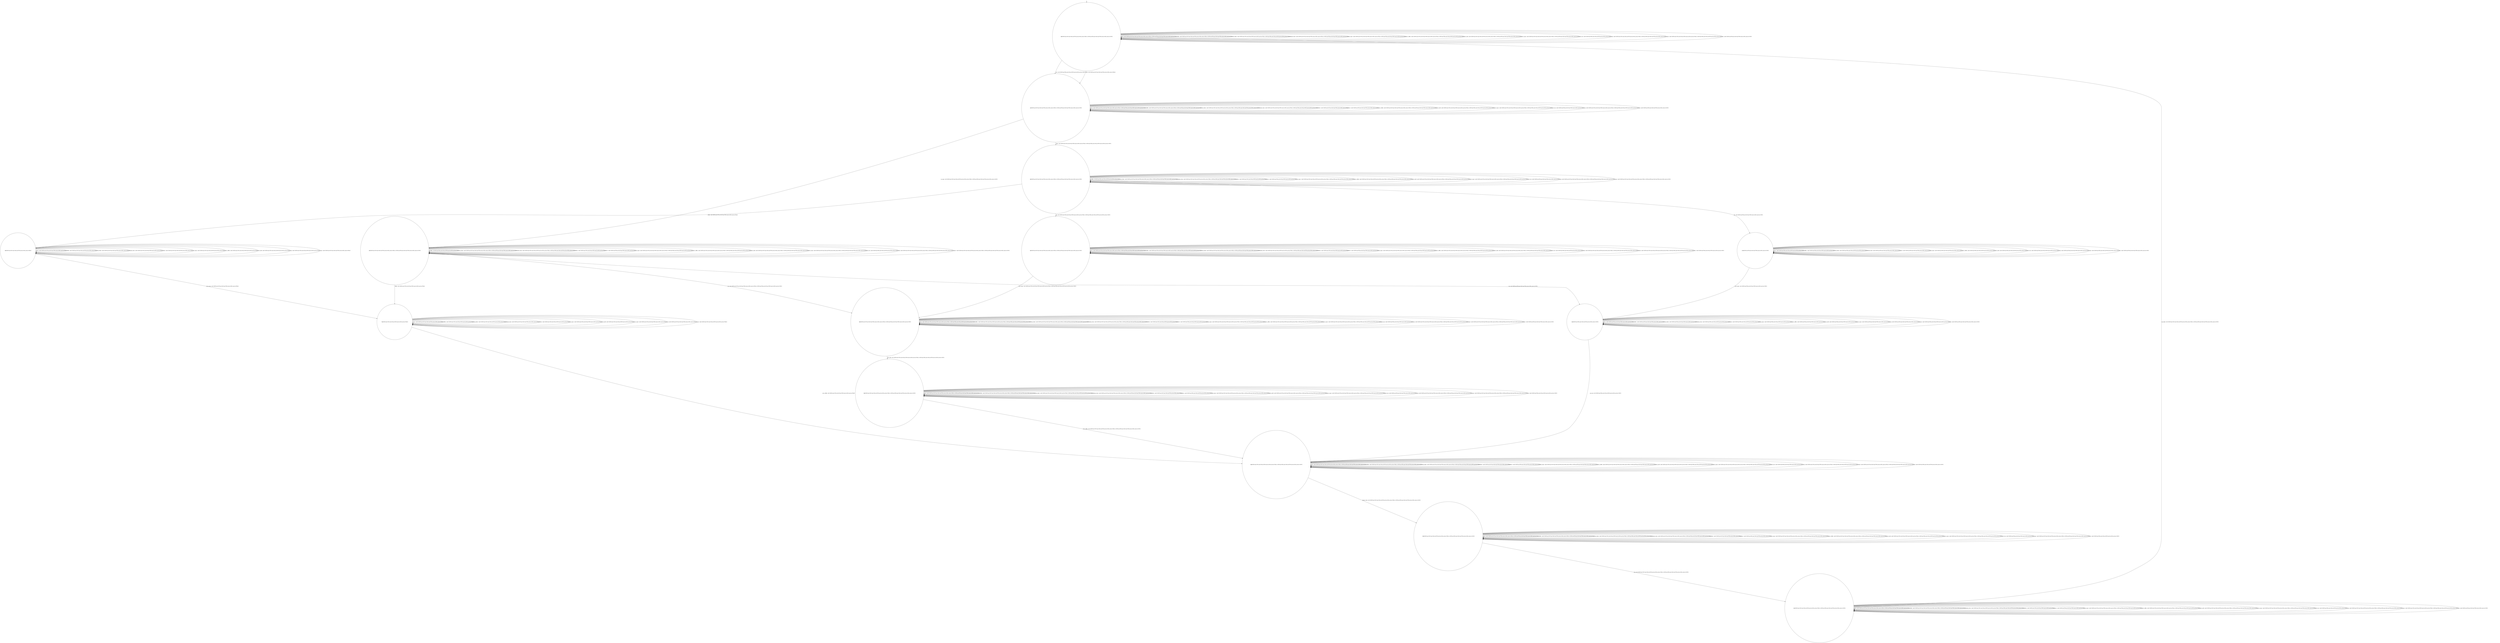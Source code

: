 digraph g {
	edge [lblstyle="above, sloped"];
	s0 [shape="circle" label="0@[((EUR and COF and CAP and TON and not DOL and not TEA) or (EUR and TEA and CAP and TON and not DOL and not COF))]"];
	s1 [shape="circle" label="1@[((EUR and COF and CAP and TON and not DOL and not TEA) or (EUR and TEA and CAP and TON and not DOL and not COF))]"];
	s2 [shape="circle" label="2@[((EUR and COF and CAP and TON and not DOL and not TEA) or (EUR and TEA and CAP and TON and not DOL and not COF))]"];
	s3 [shape="circle" label="3@[((EUR and COF and CAP and TON and not DOL and not TEA) or (EUR and TEA and CAP and TON and not DOL and not COF))]"];
	s4 [shape="circle" label="4@[((EUR and COF and CAP and TON and not DOL and not TEA) or (EUR and TEA and CAP and TON and not DOL and not COF))]"];
	s5 [shape="circle" label="5@[((EUR and COF and CAP and TON and not DOL and not TEA))]"];
	s6 [shape="circle" label="6@[((EUR and COF and CAP and TON and not DOL and not TEA) or (EUR and TEA and CAP and TON and not DOL and not COF))]"];
	s7 [shape="circle" label="7@[((EUR and COF and CAP and TON and not DOL and not TEA))]"];
	s8 [shape="circle" label="8@[((EUR and COF and CAP and TON and not DOL and not TEA) or (EUR and TEA and CAP and TON and not DOL and not COF))]"];
	s9 [shape="circle" label="9@[((EUR and COF and CAP and TON and not DOL and not TEA) or (EUR and TEA and CAP and TON and not DOL and not COF))]"];
	s10 [shape="circle" label="10@[((EUR and COF and CAP and TON and not DOL and not TEA) or (EUR and TEA and CAP and TON and not DOL and not COF))]"];
	s11 [shape="circle" label="11@[((EUR and COF and CAP and TON and not DOL and not TEA) or (EUR and TEA and CAP and TON and not DOL and not COF))]"];
	s12 [shape="circle" label="12@[((EUR and TEA and CAP and TON and not DOL and not COF))]"];
	s13 [shape="circle" label="13@[((EUR and TEA and CAP and TON and not DOL and not COF))]"];
	s0 -> s0 [label="cap / nok() [((EUR and COF and CAP and TON and not DOL and not TEA) or (EUR and TEA and CAP and TON and not DOL and not COF))]"];
	s0 -> s0 [label="coffee / nok() [((EUR and COF and CAP and TON and not DOL and not TEA) or (EUR and TEA and CAP and TON and not DOL and not COF))]"];
	s0 -> s0 [label="cup_taken / nok() [((EUR and COF and CAP and TON and not DOL and not TEA) or (EUR and TEA and CAP and TON and not DOL and not COF))]"];
	s0 -> s0 [label="display_done / nok() [((EUR and COF and CAP and TON and not DOL and not TEA) or (EUR and TEA and CAP and TON and not DOL and not COF))]"];
	s0 -> s1 [label="dollar / ok() [((EUR and COF and CAP and TON and not DOL and not TEA))]"];
	s0 -> s1 [label="euro / ok() [((EUR and TEA and CAP and TON and not DOL and not COF))]"];
	s0 -> s0 [label="no_sugar / nok() [((EUR and COF and CAP and TON and not DOL and not TEA) or (EUR and TEA and CAP and TON and not DOL and not COF))]"];
	s0 -> s0 [label="pour_coffee / nok() [((EUR and COF and CAP and TON and not DOL and not TEA) or (EUR and TEA and CAP and TON and not DOL and not COF))]"];
	s0 -> s0 [label="pour_milk / nok() [((EUR and COF and CAP and TON and not DOL and not TEA) or (EUR and TEA and CAP and TON and not DOL and not COF))]"];
	s0 -> s0 [label="pour_sugar / nok() [((EUR and COF and CAP and TON and not DOL and not TEA) or (EUR and TEA and CAP and TON and not DOL and not COF))]"];
	s0 -> s0 [label="pour_tea / nok() [((EUR and TEA and CAP and TON and not DOL and not COF))]"];
	s0 -> s0 [label="ring / nok() [((EUR and COF and CAP and TON and not DOL and not TEA) or (EUR and TEA and CAP and TON and not DOL and not COF))]"];
	s0 -> s0 [label="sugar / nok() [((EUR and COF and CAP and TON and not DOL and not TEA) or (EUR and TEA and CAP and TON and not DOL and not COF))]"];
	s0 -> s0 [label="tea / nok() [((EUR and TEA and CAP and TON and not DOL and not COF))]"];
	s1 -> s1 [label="cap / nok() [((EUR and COF and CAP and TON and not DOL and not TEA) or (EUR and TEA and CAP and TON and not DOL and not COF))]"];
	s1 -> s1 [label="coffee / nok() [((EUR and COF and CAP and TON and not DOL and not TEA) or (EUR and TEA and CAP and TON and not DOL and not COF))]"];
	s1 -> s1 [label="cup_taken / nok() [((EUR and COF and CAP and TON and not DOL and not TEA) or (EUR and TEA and CAP and TON and not DOL and not COF))]"];
	s1 -> s1 [label="display_done / nok() [((EUR and COF and CAP and TON and not DOL and not TEA) or (EUR and TEA and CAP and TON and not DOL and not COF))]"];
	s1 -> s1 [label="dollar / nok() [((EUR and COF and CAP and TON and not DOL and not TEA))]"];
	s1 -> s1 [label="euro / nok() [((EUR and TEA and CAP and TON and not DOL and not COF))]"];
	s1 -> s2 [label="no_sugar / ok() [((EUR and COF and CAP and TON and not DOL and not TEA) or (EUR and TEA and CAP and TON and not DOL and not COF))]"];
	s1 -> s1 [label="pour_coffee / nok() [((EUR and COF and CAP and TON and not DOL and not TEA) or (EUR and TEA and CAP and TON and not DOL and not COF))]"];
	s1 -> s1 [label="pour_milk / nok() [((EUR and COF and CAP and TON and not DOL and not TEA) or (EUR and TEA and CAP and TON and not DOL and not COF))]"];
	s1 -> s1 [label="pour_sugar / nok() [((EUR and COF and CAP and TON and not DOL and not TEA) or (EUR and TEA and CAP and TON and not DOL and not COF))]"];
	s1 -> s1 [label="pour_tea / nok() [((EUR and TEA and CAP and TON and not DOL and not COF))]"];
	s1 -> s1 [label="ring / nok() [((EUR and COF and CAP and TON and not DOL and not TEA) or (EUR and TEA and CAP and TON and not DOL and not COF))]"];
	s1 -> s3 [label="sugar / ok() [((EUR and COF and CAP and TON and not DOL and not TEA) or (EUR and TEA and CAP and TON and not DOL and not COF))]"];
	s1 -> s1 [label="tea / nok() [((EUR and TEA and CAP and TON and not DOL and not COF))]"];
	s2 -> s6 [label="cap / ok() [((EUR and COF and CAP and TON and not DOL and not TEA) or (EUR and TEA and CAP and TON and not DOL and not COF))]"];
	s2 -> s2 [label="coffee / Ω [((EUR and TEA and CAP and TON and not DOL and not COF))]"];
	s2 -> s7 [label="coffee / ok() [((EUR and COF and CAP and TON and not DOL and not TEA))]"];
	s2 -> s2 [label="cup_taken / nok() [((EUR and COF and CAP and TON and not DOL and not TEA) or (EUR and TEA and CAP and TON and not DOL and not COF))]"];
	s2 -> s2 [label="display_done / nok() [((EUR and COF and CAP and TON and not DOL and not TEA) or (EUR and TEA and CAP and TON and not DOL and not COF))]"];
	s2 -> s2 [label="dollar / nok() [((EUR and COF and CAP and TON and not DOL and not TEA))]"];
	s2 -> s2 [label="euro / nok() [((EUR and TEA and CAP and TON and not DOL and not COF))]"];
	s2 -> s2 [label="no_sugar / nok() [((EUR and COF and CAP and TON and not DOL and not TEA) or (EUR and TEA and CAP and TON and not DOL and not COF))]"];
	s2 -> s2 [label="pour_coffee / nok() [((EUR and COF and CAP and TON and not DOL and not TEA) or (EUR and TEA and CAP and TON and not DOL and not COF))]"];
	s2 -> s2 [label="pour_milk / nok() [((EUR and COF and CAP and TON and not DOL and not TEA) or (EUR and TEA and CAP and TON and not DOL and not COF))]"];
	s2 -> s2 [label="pour_sugar / nok() [((EUR and COF and CAP and TON and not DOL and not TEA) or (EUR and TEA and CAP and TON and not DOL and not COF))]"];
	s2 -> s2 [label="pour_tea / nok() [((EUR and TEA and CAP and TON and not DOL and not COF))]"];
	s2 -> s2 [label="ring / nok() [((EUR and COF and CAP and TON and not DOL and not TEA) or (EUR and TEA and CAP and TON and not DOL and not COF))]"];
	s2 -> s2 [label="sugar / void() [((EUR and COF and CAP and TON and not DOL and not TEA) or (EUR and TEA and CAP and TON and not DOL and not COF))]"];
	s2 -> s13 [label="tea / ok() [((EUR and TEA and CAP and TON and not DOL and not COF))]"];
	s3 -> s4 [label="cap / ok() [((EUR and COF and CAP and TON and not DOL and not TEA) or (EUR and TEA and CAP and TON and not DOL and not COF))]"];
	s3 -> s3 [label="coffee / Ω [((EUR and TEA and CAP and TON and not DOL and not COF))]"];
	s3 -> s5 [label="coffee / ok() [((EUR and COF and CAP and TON and not DOL and not TEA))]"];
	s3 -> s3 [label="cup_taken / nok() [((EUR and COF and CAP and TON and not DOL and not TEA) or (EUR and TEA and CAP and TON and not DOL and not COF))]"];
	s3 -> s3 [label="display_done / nok() [((EUR and COF and CAP and TON and not DOL and not TEA) or (EUR and TEA and CAP and TON and not DOL and not COF))]"];
	s3 -> s3 [label="dollar / nok() [((EUR and COF and CAP and TON and not DOL and not TEA))]"];
	s3 -> s3 [label="euro / nok() [((EUR and TEA and CAP and TON and not DOL and not COF))]"];
	s3 -> s3 [label="no_sugar / void() [((EUR and COF and CAP and TON and not DOL and not TEA) or (EUR and TEA and CAP and TON and not DOL and not COF))]"];
	s3 -> s3 [label="pour_coffee / nok() [((EUR and COF and CAP and TON and not DOL and not TEA) or (EUR and TEA and CAP and TON and not DOL and not COF))]"];
	s3 -> s3 [label="pour_milk / nok() [((EUR and COF and CAP and TON and not DOL and not TEA) or (EUR and TEA and CAP and TON and not DOL and not COF))]"];
	s3 -> s3 [label="pour_sugar / nok() [((EUR and COF and CAP and TON and not DOL and not TEA) or (EUR and TEA and CAP and TON and not DOL and not COF))]"];
	s3 -> s3 [label="pour_tea / nok() [((EUR and TEA and CAP and TON and not DOL and not COF))]"];
	s3 -> s3 [label="ring / nok() [((EUR and COF and CAP and TON and not DOL and not TEA) or (EUR and TEA and CAP and TON and not DOL and not COF))]"];
	s3 -> s3 [label="sugar / nok() [((EUR and COF and CAP and TON and not DOL and not TEA) or (EUR and TEA and CAP and TON and not DOL and not COF))]"];
	s3 -> s12 [label="tea / ok() [((EUR and TEA and CAP and TON and not DOL and not COF))]"];
	s4 -> s4 [label="cap / nok() [((EUR and COF and CAP and TON and not DOL and not TEA) or (EUR and TEA and CAP and TON and not DOL and not COF))]"];
	s4 -> s4 [label="coffee / void() [((EUR and COF and CAP and TON and not DOL and not TEA) or (EUR and TEA and CAP and TON and not DOL and not COF))]"];
	s4 -> s4 [label="cup_taken / nok() [((EUR and COF and CAP and TON and not DOL and not TEA) or (EUR and TEA and CAP and TON and not DOL and not COF))]"];
	s4 -> s4 [label="display_done / nok() [((EUR and COF and CAP and TON and not DOL and not TEA) or (EUR and TEA and CAP and TON and not DOL and not COF))]"];
	s4 -> s4 [label="dollar / nok() [((EUR and COF and CAP and TON and not DOL and not TEA))]"];
	s4 -> s4 [label="euro / nok() [((EUR and TEA and CAP and TON and not DOL and not COF))]"];
	s4 -> s4 [label="no_sugar / nok() [((EUR and COF and CAP and TON and not DOL and not TEA) or (EUR and TEA and CAP and TON and not DOL and not COF))]"];
	s4 -> s4 [label="pour_coffee / nok() [((EUR and COF and CAP and TON and not DOL and not TEA) or (EUR and TEA and CAP and TON and not DOL and not COF))]"];
	s4 -> s4 [label="pour_milk / nok() [((EUR and COF and CAP and TON and not DOL and not TEA) or (EUR and TEA and CAP and TON and not DOL and not COF))]"];
	s4 -> s6 [label="pour_sugar / ok() [((EUR and COF and CAP and TON and not DOL and not TEA) or (EUR and TEA and CAP and TON and not DOL and not COF))]"];
	s4 -> s4 [label="pour_tea / nok() [((EUR and TEA and CAP and TON and not DOL and not COF))]"];
	s4 -> s4 [label="ring / nok() [((EUR and COF and CAP and TON and not DOL and not TEA) or (EUR and TEA and CAP and TON and not DOL and not COF))]"];
	s4 -> s4 [label="sugar / nok() [((EUR and COF and CAP and TON and not DOL and not TEA) or (EUR and TEA and CAP and TON and not DOL and not COF))]"];
	s4 -> s4 [label="tea / void() [((EUR and TEA and CAP and TON and not DOL and not COF))]"];
	s5 -> s5 [label="cap / void() [((EUR and COF and CAP and TON and not DOL and not TEA))]"];
	s5 -> s5 [label="coffee / nok() [((EUR and COF and CAP and TON and not DOL and not TEA))]"];
	s5 -> s5 [label="cup_taken / nok() [((EUR and COF and CAP and TON and not DOL and not TEA))]"];
	s5 -> s5 [label="display_done / nok() [((EUR and COF and CAP and TON and not DOL and not TEA))]"];
	s5 -> s5 [label="dollar / nok() [((EUR and COF and CAP and TON and not DOL and not TEA))]"];
	s5 -> s5 [label="no_sugar / nok() [((EUR and COF and CAP and TON and not DOL and not TEA))]"];
	s5 -> s5 [label="pour_coffee / nok() [((EUR and COF and CAP and TON and not DOL and not TEA))]"];
	s5 -> s5 [label="pour_milk / nok() [((EUR and COF and CAP and TON and not DOL and not TEA))]"];
	s5 -> s7 [label="pour_sugar / ok() [((EUR and COF and CAP and TON and not DOL and not TEA))]"];
	s5 -> s5 [label="ring / nok() [((EUR and COF and CAP and TON and not DOL and not TEA))]"];
	s5 -> s5 [label="sugar / nok() [((EUR and COF and CAP and TON and not DOL and not TEA))]"];
	s6 -> s6 [label="cap / nok() [((EUR and COF and CAP and TON and not DOL and not TEA) or (EUR and TEA and CAP and TON and not DOL and not COF))]"];
	s6 -> s6 [label="coffee / void() [((EUR and COF and CAP and TON and not DOL and not TEA) or (EUR and TEA and CAP and TON and not DOL and not COF))]"];
	s6 -> s6 [label="cup_taken / nok() [((EUR and COF and CAP and TON and not DOL and not TEA) or (EUR and TEA and CAP and TON and not DOL and not COF))]"];
	s6 -> s6 [label="display_done / nok() [((EUR and COF and CAP and TON and not DOL and not TEA) or (EUR and TEA and CAP and TON and not DOL and not COF))]"];
	s6 -> s6 [label="dollar / nok() [((EUR and COF and CAP and TON and not DOL and not TEA))]"];
	s6 -> s6 [label="euro / nok() [((EUR and TEA and CAP and TON and not DOL and not COF))]"];
	s6 -> s6 [label="no_sugar / nok() [((EUR and COF and CAP and TON and not DOL and not TEA) or (EUR and TEA and CAP and TON and not DOL and not COF))]"];
	s6 -> s6 [label="pour_coffee / nok() [((EUR and COF and CAP and TON and not DOL and not TEA) or (EUR and TEA and CAP and TON and not DOL and not COF))]"];
	s6 -> s9 [label="pour_milk / ok() [((EUR and COF and CAP and TON and not DOL and not TEA) or (EUR and TEA and CAP and TON and not DOL and not COF))]"];
	s6 -> s6 [label="pour_sugar / nok() [((EUR and COF and CAP and TON and not DOL and not TEA) or (EUR and TEA and CAP and TON and not DOL and not COF))]"];
	s6 -> s6 [label="pour_tea / nok() [((EUR and TEA and CAP and TON and not DOL and not COF))]"];
	s6 -> s6 [label="ring / nok() [((EUR and COF and CAP and TON and not DOL and not TEA) or (EUR and TEA and CAP and TON and not DOL and not COF))]"];
	s6 -> s6 [label="sugar / nok() [((EUR and COF and CAP and TON and not DOL and not TEA) or (EUR and TEA and CAP and TON and not DOL and not COF))]"];
	s6 -> s6 [label="tea / void() [((EUR and TEA and CAP and TON and not DOL and not COF))]"];
	s7 -> s7 [label="cap / void() [((EUR and COF and CAP and TON and not DOL and not TEA))]"];
	s7 -> s7 [label="coffee / nok() [((EUR and COF and CAP and TON and not DOL and not TEA))]"];
	s7 -> s7 [label="cup_taken / nok() [((EUR and COF and CAP and TON and not DOL and not TEA))]"];
	s7 -> s7 [label="display_done / nok() [((EUR and COF and CAP and TON and not DOL and not TEA))]"];
	s7 -> s7 [label="dollar / nok() [((EUR and COF and CAP and TON and not DOL and not TEA))]"];
	s7 -> s7 [label="no_sugar / nok() [((EUR and COF and CAP and TON and not DOL and not TEA))]"];
	s7 -> s8 [label="pour_coffee / ok() [((EUR and COF and CAP and TON and not DOL and not TEA))]"];
	s7 -> s7 [label="pour_milk / nok() [((EUR and COF and CAP and TON and not DOL and not TEA))]"];
	s7 -> s7 [label="pour_sugar / nok() [((EUR and COF and CAP and TON and not DOL and not TEA))]"];
	s7 -> s7 [label="ring / nok() [((EUR and COF and CAP and TON and not DOL and not TEA))]"];
	s7 -> s7 [label="sugar / nok() [((EUR and COF and CAP and TON and not DOL and not TEA))]"];
	s8 -> s8 [label="cap / nok() [((EUR and COF and CAP and TON and not DOL and not TEA) or (EUR and TEA and CAP and TON and not DOL and not COF))]"];
	s8 -> s8 [label="coffee / nok() [((EUR and COF and CAP and TON and not DOL and not TEA) or (EUR and TEA and CAP and TON and not DOL and not COF))]"];
	s8 -> s8 [label="cup_taken / nok() [((EUR and COF and CAP and TON and not DOL and not TEA) or (EUR and TEA and CAP and TON and not DOL and not COF))]"];
	s8 -> s10 [label="display_done / ok() [((EUR and COF and CAP and TON and not DOL and not TEA) or (EUR and TEA and CAP and TON and not DOL and not COF))]"];
	s8 -> s8 [label="dollar / nok() [((EUR and COF and CAP and TON and not DOL and not TEA))]"];
	s8 -> s8 [label="euro / nok() [((EUR and TEA and CAP and TON and not DOL and not COF))]"];
	s8 -> s8 [label="no_sugar / nok() [((EUR and COF and CAP and TON and not DOL and not TEA) or (EUR and TEA and CAP and TON and not DOL and not COF))]"];
	s8 -> s8 [label="pour_coffee / nok() [((EUR and COF and CAP and TON and not DOL and not TEA) or (EUR and TEA and CAP and TON and not DOL and not COF))]"];
	s8 -> s8 [label="pour_milk / nok() [((EUR and COF and CAP and TON and not DOL and not TEA) or (EUR and TEA and CAP and TON and not DOL and not COF))]"];
	s8 -> s8 [label="pour_sugar / nok() [((EUR and COF and CAP and TON and not DOL and not TEA) or (EUR and TEA and CAP and TON and not DOL and not COF))]"];
	s8 -> s8 [label="pour_tea / nok() [((EUR and TEA and CAP and TON and not DOL and not COF))]"];
	s8 -> s8 [label="ring / nok() [((EUR and COF and CAP and TON and not DOL and not TEA) or (EUR and TEA and CAP and TON and not DOL and not COF))]"];
	s8 -> s8 [label="sugar / nok() [((EUR and COF and CAP and TON and not DOL and not TEA) or (EUR and TEA and CAP and TON and not DOL and not COF))]"];
	s8 -> s8 [label="tea / nok() [((EUR and TEA and CAP and TON and not DOL and not COF))]"];
	s9 -> s9 [label="cap / nok() [((EUR and COF and CAP and TON and not DOL and not TEA) or (EUR and TEA and CAP and TON and not DOL and not COF))]"];
	s9 -> s9 [label="coffee / nok() [((EUR and COF and CAP and TON and not DOL and not TEA) or (EUR and TEA and CAP and TON and not DOL and not COF))]"];
	s9 -> s9 [label="cup_taken / nok() [((EUR and COF and CAP and TON and not DOL and not TEA) or (EUR and TEA and CAP and TON and not DOL and not COF))]"];
	s9 -> s9 [label="display_done / nok() [((EUR and COF and CAP and TON and not DOL and not TEA) or (EUR and TEA and CAP and TON and not DOL and not COF))]"];
	s9 -> s9 [label="dollar / nok() [((EUR and COF and CAP and TON and not DOL and not TEA))]"];
	s9 -> s9 [label="euro / nok() [((EUR and TEA and CAP and TON and not DOL and not COF))]"];
	s9 -> s9 [label="no_sugar / nok() [((EUR and COF and CAP and TON and not DOL and not TEA) or (EUR and TEA and CAP and TON and not DOL and not COF))]"];
	s9 -> s8 [label="pour_coffee / ok() [((EUR and COF and CAP and TON and not DOL and not TEA) or (EUR and TEA and CAP and TON and not DOL and not COF))]"];
	s9 -> s9 [label="pour_milk / nok() [((EUR and COF and CAP and TON and not DOL and not TEA) or (EUR and TEA and CAP and TON and not DOL and not COF))]"];
	s9 -> s9 [label="pour_sugar / nok() [((EUR and COF and CAP and TON and not DOL and not TEA) or (EUR and TEA and CAP and TON and not DOL and not COF))]"];
	s9 -> s9 [label="pour_tea / nok() [((EUR and TEA and CAP and TON and not DOL and not COF))]"];
	s9 -> s9 [label="ring / nok() [((EUR and COF and CAP and TON and not DOL and not TEA) or (EUR and TEA and CAP and TON and not DOL and not COF))]"];
	s9 -> s9 [label="sugar / nok() [((EUR and COF and CAP and TON and not DOL and not TEA) or (EUR and TEA and CAP and TON and not DOL and not COF))]"];
	s9 -> s9 [label="tea / nok() [((EUR and TEA and CAP and TON and not DOL and not COF))]"];
	s10 -> s10 [label="cap / nok() [((EUR and COF and CAP and TON and not DOL and not TEA) or (EUR and TEA and CAP and TON and not DOL and not COF))]"];
	s10 -> s10 [label="coffee / nok() [((EUR and COF and CAP and TON and not DOL and not TEA) or (EUR and TEA and CAP and TON and not DOL and not COF))]"];
	s10 -> s10 [label="cup_taken / nok() [((EUR and COF and CAP and TON and not DOL and not TEA) or (EUR and TEA and CAP and TON and not DOL and not COF))]"];
	s10 -> s10 [label="display_done / nok() [((EUR and COF and CAP and TON and not DOL and not TEA) or (EUR and TEA and CAP and TON and not DOL and not COF))]"];
	s10 -> s10 [label="dollar / nok() [((EUR and COF and CAP and TON and not DOL and not TEA))]"];
	s10 -> s10 [label="euro / nok() [((EUR and TEA and CAP and TON and not DOL and not COF))]"];
	s10 -> s10 [label="no_sugar / nok() [((EUR and COF and CAP and TON and not DOL and not TEA) or (EUR and TEA and CAP and TON and not DOL and not COF))]"];
	s10 -> s10 [label="pour_coffee / nok() [((EUR and COF and CAP and TON and not DOL and not TEA) or (EUR and TEA and CAP and TON and not DOL and not COF))]"];
	s10 -> s10 [label="pour_milk / nok() [((EUR and COF and CAP and TON and not DOL and not TEA) or (EUR and TEA and CAP and TON and not DOL and not COF))]"];
	s10 -> s10 [label="pour_sugar / nok() [((EUR and COF and CAP and TON and not DOL and not TEA) or (EUR and TEA and CAP and TON and not DOL and not COF))]"];
	s10 -> s10 [label="pour_tea / nok() [((EUR and TEA and CAP and TON and not DOL and not COF))]"];
	s10 -> s11 [label="ring / ok() [((EUR and COF and CAP and TON and not DOL and not TEA) or (EUR and TEA and CAP and TON and not DOL and not COF))]"];
	s10 -> s10 [label="sugar / nok() [((EUR and COF and CAP and TON and not DOL and not TEA) or (EUR and TEA and CAP and TON and not DOL and not COF))]"];
	s10 -> s10 [label="tea / nok() [((EUR and TEA and CAP and TON and not DOL and not COF))]"];
	s11 -> s11 [label="cap / nok() [((EUR and COF and CAP and TON and not DOL and not TEA) or (EUR and TEA and CAP and TON and not DOL and not COF))]"];
	s11 -> s11 [label="coffee / nok() [((EUR and COF and CAP and TON and not DOL and not TEA) or (EUR and TEA and CAP and TON and not DOL and not COF))]"];
	s11 -> s0 [label="cup_taken / ok() [((EUR and COF and CAP and TON and not DOL and not TEA) or (EUR and TEA and CAP and TON and not DOL and not COF))]"];
	s11 -> s11 [label="display_done / nok() [((EUR and COF and CAP and TON and not DOL and not TEA) or (EUR and TEA and CAP and TON and not DOL and not COF))]"];
	s11 -> s11 [label="dollar / nok() [((EUR and COF and CAP and TON and not DOL and not TEA))]"];
	s11 -> s11 [label="euro / nok() [((EUR and TEA and CAP and TON and not DOL and not COF))]"];
	s11 -> s11 [label="no_sugar / nok() [((EUR and COF and CAP and TON and not DOL and not TEA) or (EUR and TEA and CAP and TON and not DOL and not COF))]"];
	s11 -> s11 [label="pour_coffee / nok() [((EUR and COF and CAP and TON and not DOL and not TEA) or (EUR and TEA and CAP and TON and not DOL and not COF))]"];
	s11 -> s11 [label="pour_milk / nok() [((EUR and COF and CAP and TON and not DOL and not TEA) or (EUR and TEA and CAP and TON and not DOL and not COF))]"];
	s11 -> s11 [label="pour_sugar / nok() [((EUR and COF and CAP and TON and not DOL and not TEA) or (EUR and TEA and CAP and TON and not DOL and not COF))]"];
	s11 -> s11 [label="pour_tea / nok() [((EUR and TEA and CAP and TON and not DOL and not COF))]"];
	s11 -> s11 [label="ring / nok() [((EUR and COF and CAP and TON and not DOL and not TEA) or (EUR and TEA and CAP and TON and not DOL and not COF))]"];
	s11 -> s11 [label="sugar / nok() [((EUR and COF and CAP and TON and not DOL and not TEA) or (EUR and TEA and CAP and TON and not DOL and not COF))]"];
	s11 -> s11 [label="tea / nok() [((EUR and TEA and CAP and TON and not DOL and not COF))]"];
	s12 -> s12 [label="cap / void() [((EUR and TEA and CAP and TON and not DOL and not COF))]"];
	s12 -> s12 [label="coffee / void() [((EUR and TEA and CAP and TON and not DOL and not COF))]"];
	s12 -> s12 [label="cup_taken / nok() [((EUR and TEA and CAP and TON and not DOL and not COF))]"];
	s12 -> s12 [label="display_done / nok() [((EUR and TEA and CAP and TON and not DOL and not COF))]"];
	s12 -> s12 [label="euro / nok() [((EUR and TEA and CAP and TON and not DOL and not COF))]"];
	s12 -> s12 [label="no_sugar / nok() [((EUR and TEA and CAP and TON and not DOL and not COF))]"];
	s12 -> s12 [label="pour_coffee / nok() [((EUR and TEA and CAP and TON and not DOL and not COF))]"];
	s12 -> s12 [label="pour_milk / nok() [((EUR and TEA and CAP and TON and not DOL and not COF))]"];
	s12 -> s13 [label="pour_sugar / ok() [((EUR and TEA and CAP and TON and not DOL and not COF))]"];
	s12 -> s12 [label="pour_tea / nok() [((EUR and TEA and CAP and TON and not DOL and not COF))]"];
	s12 -> s12 [label="ring / nok() [((EUR and TEA and CAP and TON and not DOL and not COF))]"];
	s12 -> s12 [label="sugar / nok() [((EUR and TEA and CAP and TON and not DOL and not COF))]"];
	s12 -> s12 [label="tea / nok() [((EUR and TEA and CAP and TON and not DOL and not COF))]"];
	s13 -> s13 [label="cap / void() [((EUR and TEA and CAP and TON and not DOL and not COF))]"];
	s13 -> s13 [label="coffee / void() [((EUR and TEA and CAP and TON and not DOL and not COF))]"];
	s13 -> s13 [label="cup_taken / nok() [((EUR and TEA and CAP and TON and not DOL and not COF))]"];
	s13 -> s13 [label="display_done / nok() [((EUR and TEA and CAP and TON and not DOL and not COF))]"];
	s13 -> s13 [label="euro / nok() [((EUR and TEA and CAP and TON and not DOL and not COF))]"];
	s13 -> s13 [label="no_sugar / nok() [((EUR and TEA and CAP and TON and not DOL and not COF))]"];
	s13 -> s13 [label="pour_coffee / nok() [((EUR and TEA and CAP and TON and not DOL and not COF))]"];
	s13 -> s13 [label="pour_milk / nok() [((EUR and TEA and CAP and TON and not DOL and not COF))]"];
	s13 -> s13 [label="pour_sugar / nok() [((EUR and TEA and CAP and TON and not DOL and not COF))]"];
	s13 -> s8 [label="pour_tea / ok() [((EUR and TEA and CAP and TON and not DOL and not COF))]"];
	s13 -> s13 [label="ring / nok() [((EUR and TEA and CAP and TON and not DOL and not COF))]"];
	s13 -> s13 [label="sugar / nok() [((EUR and TEA and CAP and TON and not DOL and not COF))]"];
	s13 -> s13 [label="tea / nok() [((EUR and TEA and CAP and TON and not DOL and not COF))]"];
	__start0 [label="" shape="none" width="0" height="0"];
	__start0 -> s0;
}